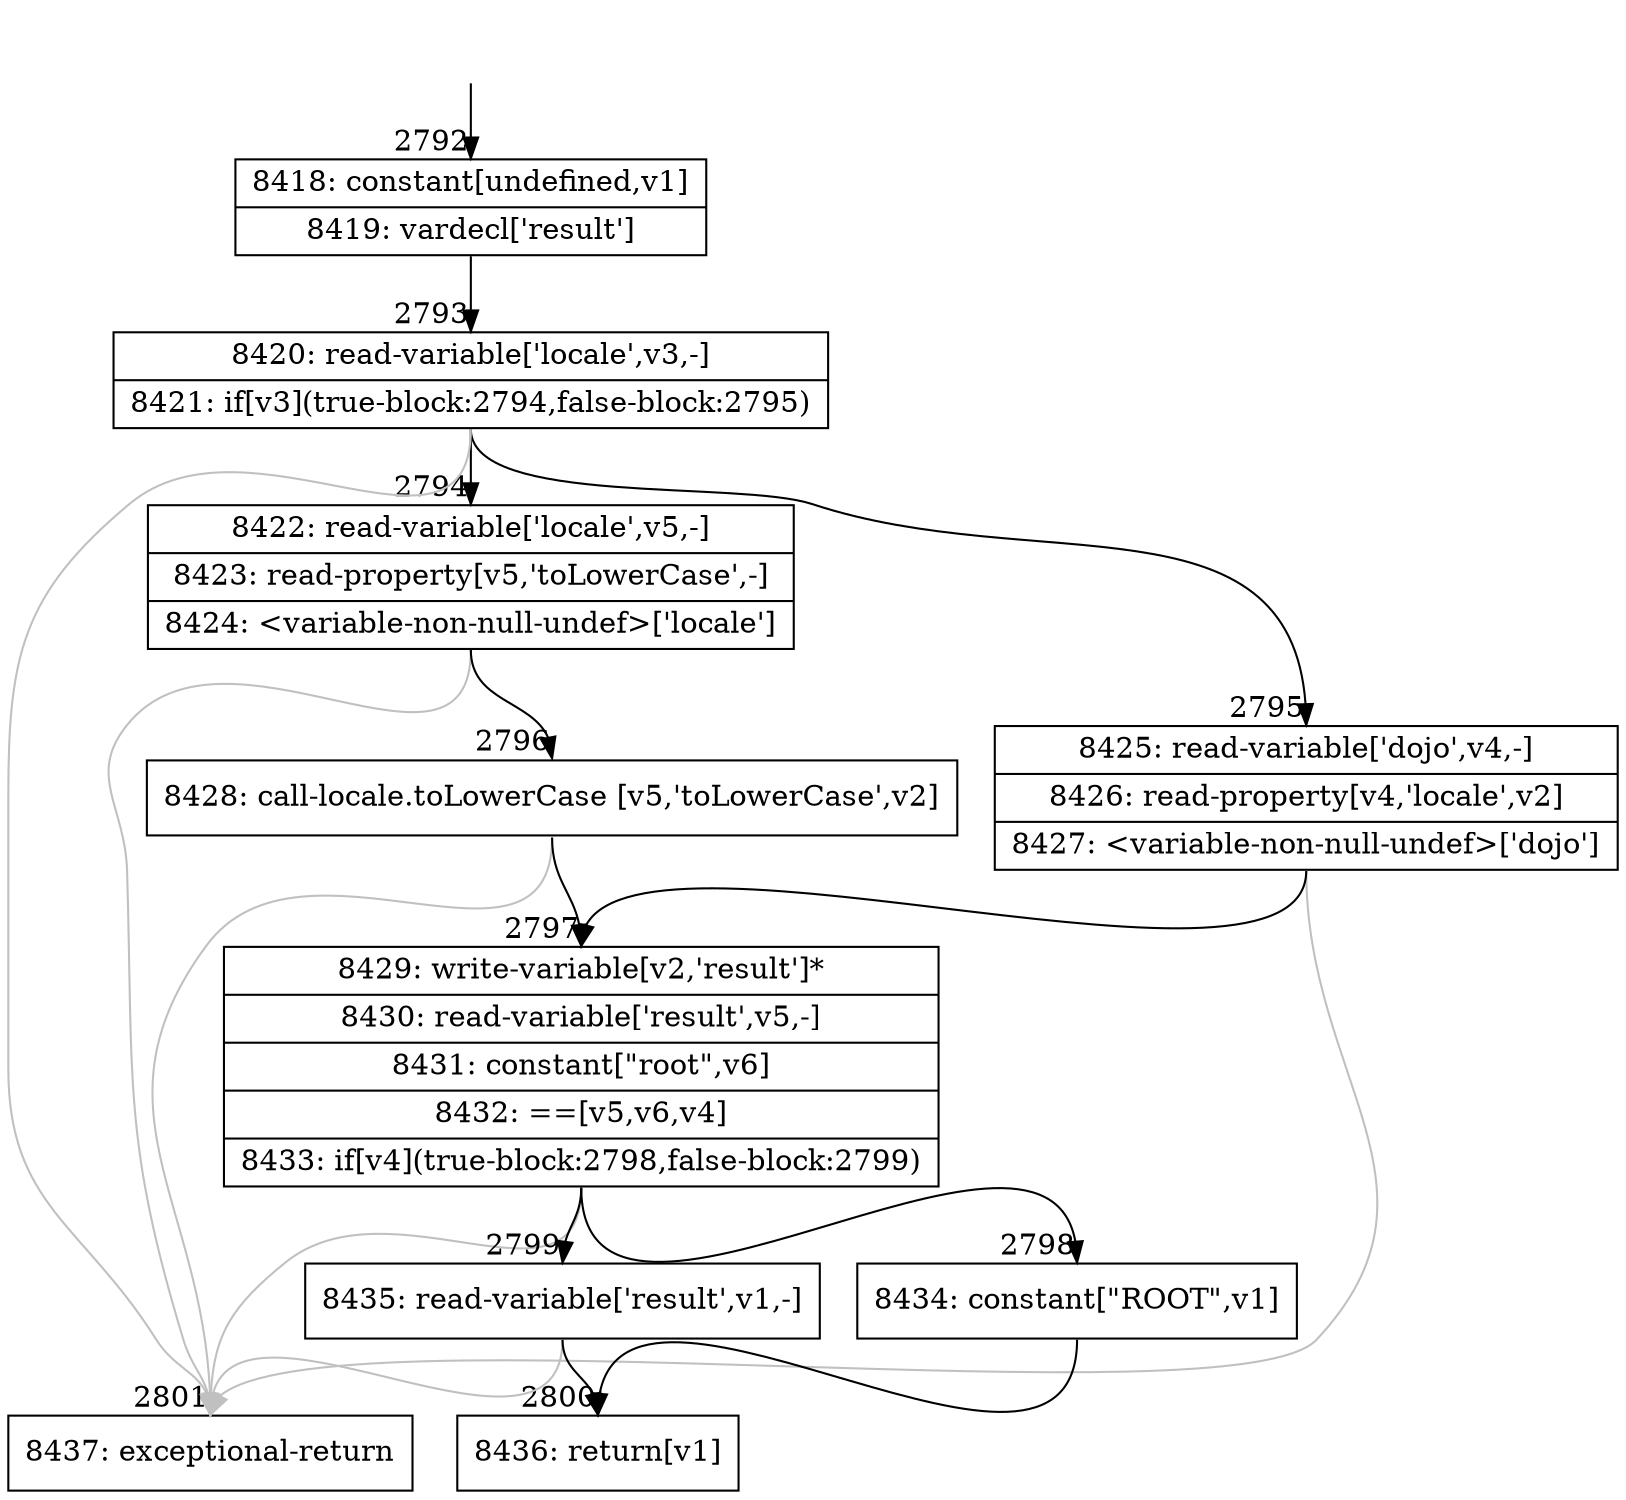 digraph {
rankdir="TD"
BB_entry167[shape=none,label=""];
BB_entry167 -> BB2792 [tailport=s, headport=n, headlabel="    2792"]
BB2792 [shape=record label="{8418: constant[undefined,v1]|8419: vardecl['result']}" ] 
BB2792 -> BB2793 [tailport=s, headport=n, headlabel="      2793"]
BB2793 [shape=record label="{8420: read-variable['locale',v3,-]|8421: if[v3](true-block:2794,false-block:2795)}" ] 
BB2793 -> BB2794 [tailport=s, headport=n, headlabel="      2794"]
BB2793 -> BB2795 [tailport=s, headport=n, headlabel="      2795"]
BB2793 -> BB2801 [tailport=s, headport=n, color=gray, headlabel="      2801"]
BB2794 [shape=record label="{8422: read-variable['locale',v5,-]|8423: read-property[v5,'toLowerCase',-]|8424: \<variable-non-null-undef\>['locale']}" ] 
BB2794 -> BB2796 [tailport=s, headport=n, headlabel="      2796"]
BB2794 -> BB2801 [tailport=s, headport=n, color=gray]
BB2795 [shape=record label="{8425: read-variable['dojo',v4,-]|8426: read-property[v4,'locale',v2]|8427: \<variable-non-null-undef\>['dojo']}" ] 
BB2795 -> BB2797 [tailport=s, headport=n, headlabel="      2797"]
BB2795 -> BB2801 [tailport=s, headport=n, color=gray]
BB2796 [shape=record label="{8428: call-locale.toLowerCase [v5,'toLowerCase',v2]}" ] 
BB2796 -> BB2797 [tailport=s, headport=n]
BB2796 -> BB2801 [tailport=s, headport=n, color=gray]
BB2797 [shape=record label="{8429: write-variable[v2,'result']*|8430: read-variable['result',v5,-]|8431: constant[\"root\",v6]|8432: ==[v5,v6,v4]|8433: if[v4](true-block:2798,false-block:2799)}" ] 
BB2797 -> BB2798 [tailport=s, headport=n, headlabel="      2798"]
BB2797 -> BB2799 [tailport=s, headport=n, headlabel="      2799"]
BB2797 -> BB2801 [tailport=s, headport=n, color=gray]
BB2798 [shape=record label="{8434: constant[\"ROOT\",v1]}" ] 
BB2798 -> BB2800 [tailport=s, headport=n, headlabel="      2800"]
BB2799 [shape=record label="{8435: read-variable['result',v1,-]}" ] 
BB2799 -> BB2800 [tailport=s, headport=n]
BB2799 -> BB2801 [tailport=s, headport=n, color=gray]
BB2800 [shape=record label="{8436: return[v1]}" ] 
BB2801 [shape=record label="{8437: exceptional-return}" ] 
//#$~ 3159
}
